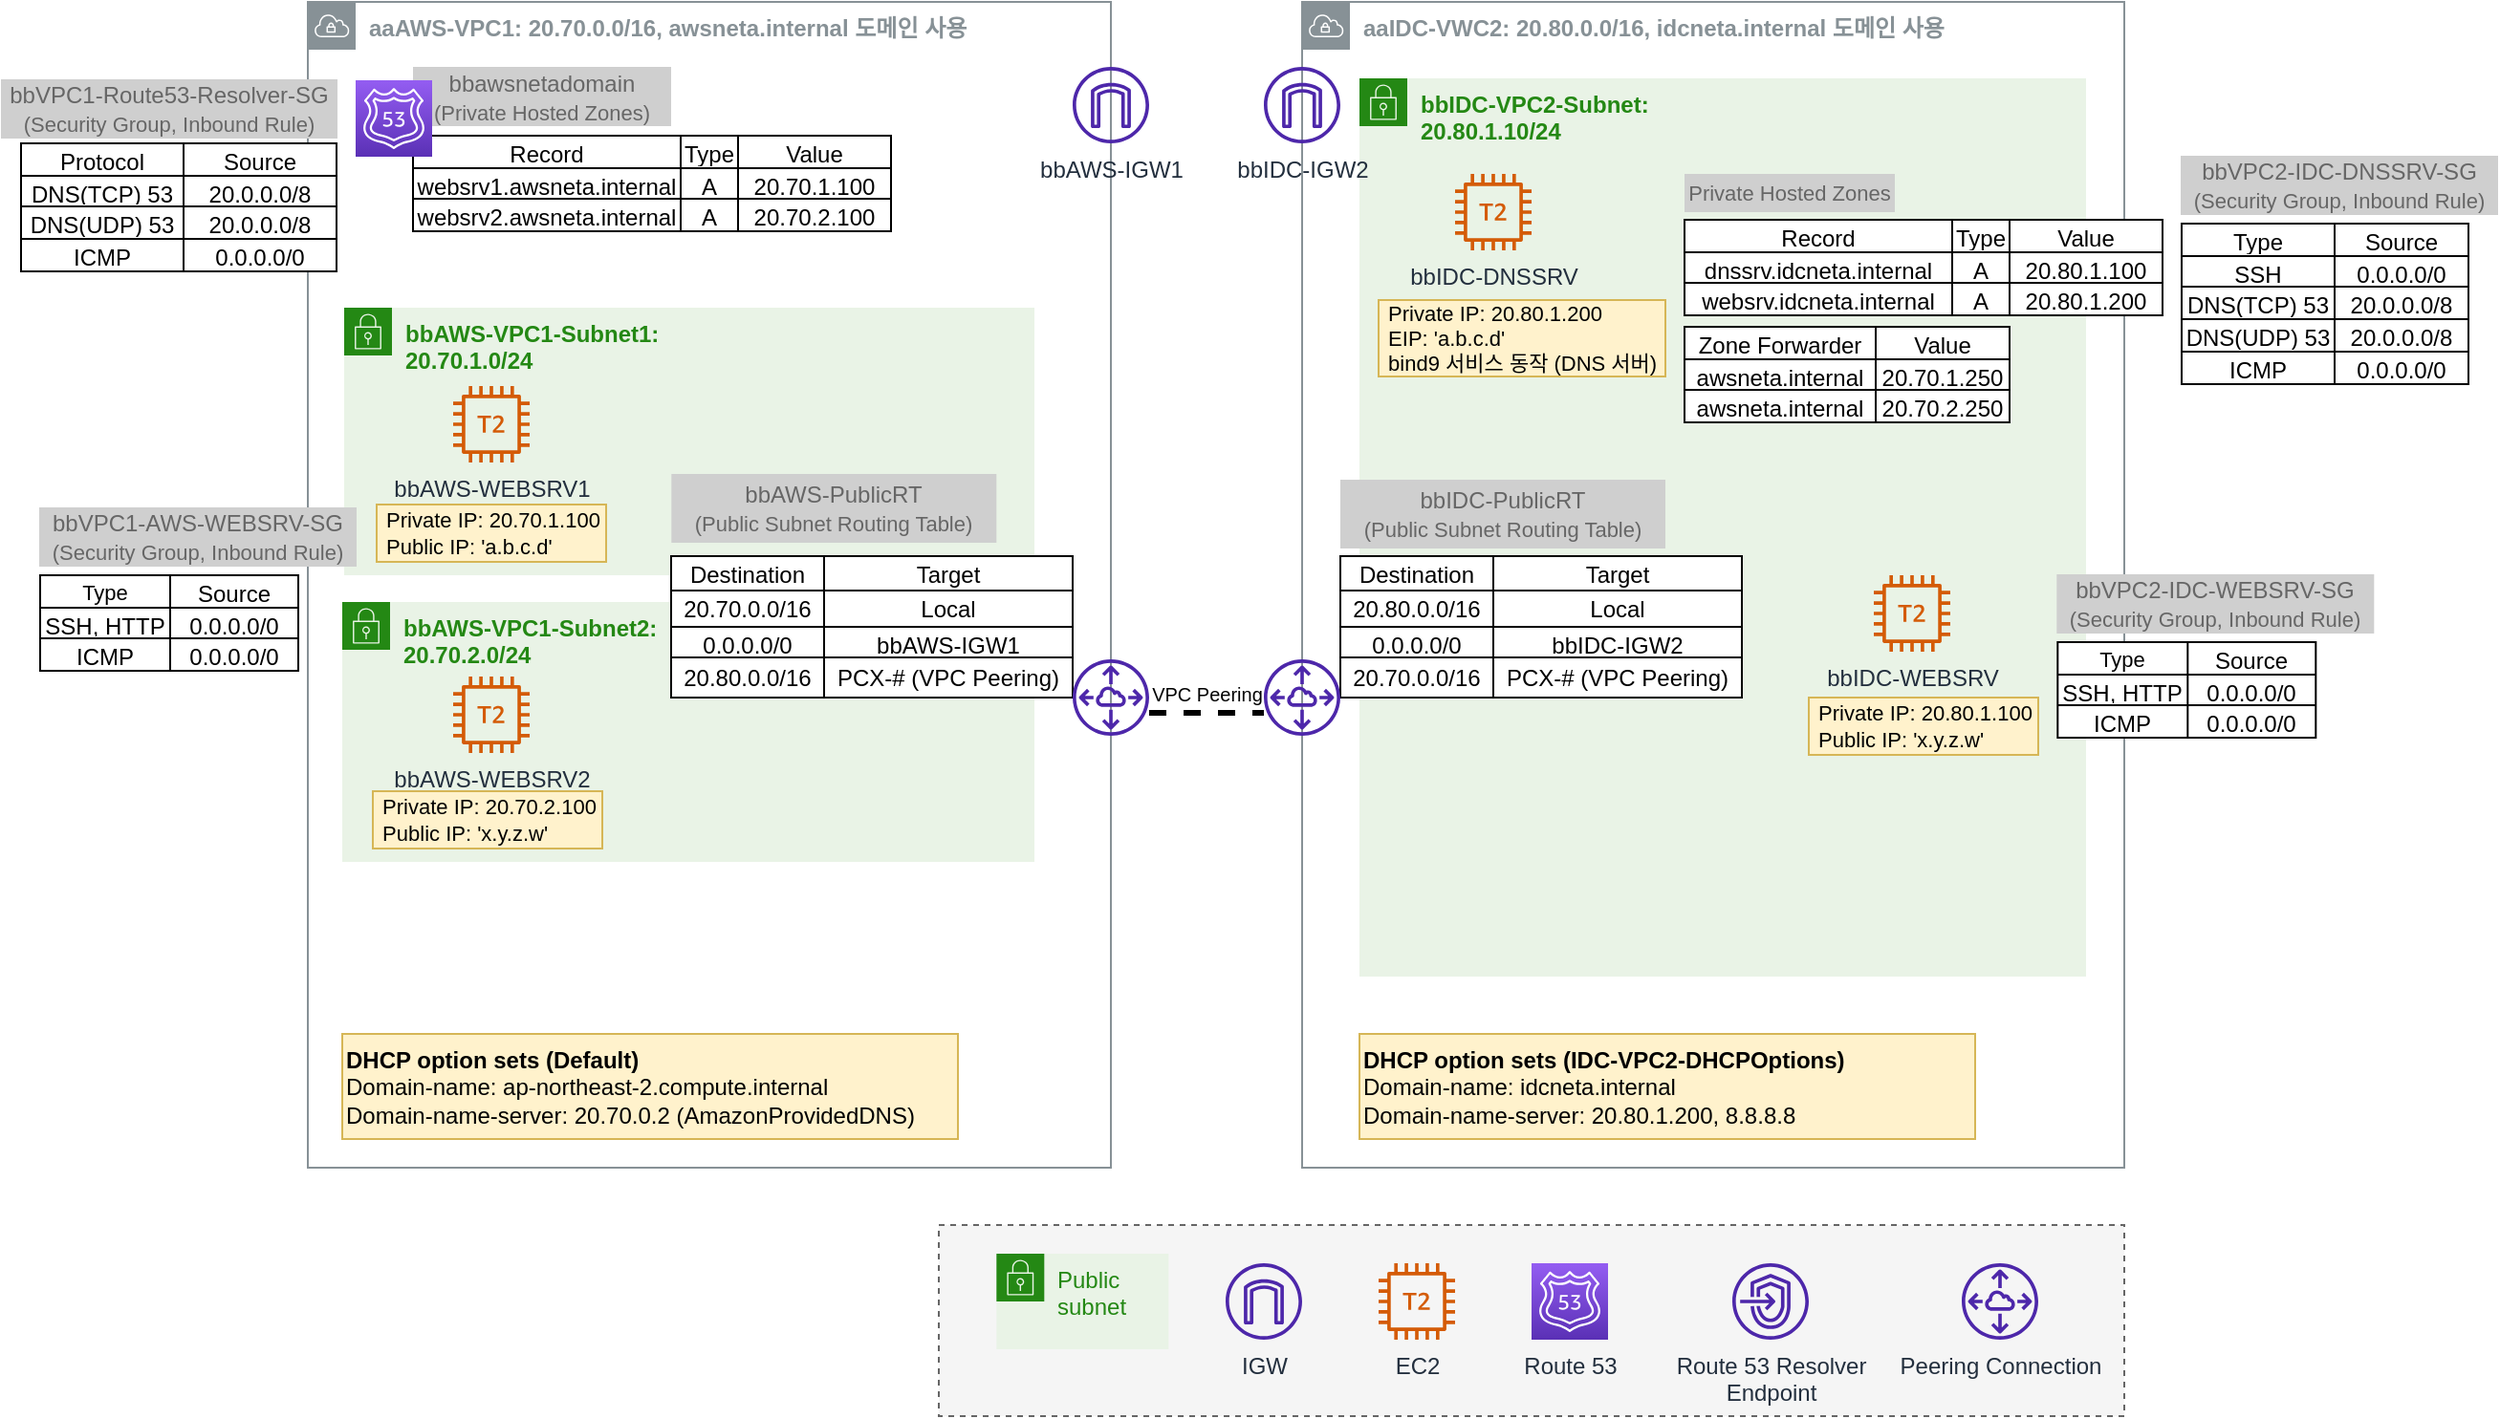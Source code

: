 <mxfile version="20.8.10" type="device"><diagram name="페이지-1" id="VHzZ8hdoXLipzp43czBn"><mxGraphModel dx="2133" dy="894" grid="1" gridSize="10" guides="1" tooltips="1" connect="1" arrows="1" fold="1" page="1" pageScale="1" pageWidth="827" pageHeight="1169" math="0" shadow="0"><root><mxCell id="0"/><mxCell id="1" parent="0"/><mxCell id="5oV8qVkOTyLcUCTCwA7G-1" value="" style="rounded=0;whiteSpace=wrap;html=1;strokeColor=#666666;fontSize=11;fillColor=#f5f5f5;dashed=1;fontColor=#333333;" parent="1" vertex="1"><mxGeometry x="370" y="720" width="620" height="100" as="geometry"/></mxCell><mxCell id="5oV8qVkOTyLcUCTCwA7G-2" value="&lt;b&gt;aaAWS-VPC1: 20.70.0.0/16, awsneta.internal 도메인 사용&lt;/b&gt;" style="sketch=0;outlineConnect=0;gradientColor=none;html=1;whiteSpace=wrap;fontSize=12;fontStyle=0;shape=mxgraph.aws4.group;grIcon=mxgraph.aws4.group_vpc;strokeColor=#879196;fillColor=none;verticalAlign=top;align=left;spacingLeft=30;fontColor=#879196;dashed=0;" parent="1" vertex="1"><mxGeometry x="40" y="80" width="420" height="610" as="geometry"/></mxCell><mxCell id="5oV8qVkOTyLcUCTCwA7G-3" value="&lt;b style=&quot;border-color: var(--border-color);&quot;&gt;bbAWS-VPC1-Subnet2: &lt;br&gt;20.70.2.0/24&lt;/b&gt;" style="points=[[0,0],[0.25,0],[0.5,0],[0.75,0],[1,0],[1,0.25],[1,0.5],[1,0.75],[1,1],[0.75,1],[0.5,1],[0.25,1],[0,1],[0,0.75],[0,0.5],[0,0.25]];outlineConnect=0;gradientColor=none;html=1;whiteSpace=wrap;fontSize=12;fontStyle=0;container=1;pointerEvents=0;collapsible=0;recursiveResize=0;shape=mxgraph.aws4.group;grIcon=mxgraph.aws4.group_security_group;grStroke=0;strokeColor=#248814;fillColor=#E9F3E6;verticalAlign=top;align=left;spacingLeft=30;fontColor=#248814;dashed=0;" parent="1" vertex="1"><mxGeometry x="58" y="394" width="362" height="136" as="geometry"/></mxCell><mxCell id="5oV8qVkOTyLcUCTCwA7G-4" value="bbAWS-WEBSRV2" style="sketch=0;outlineConnect=0;fontColor=#232F3E;gradientColor=none;fillColor=#D45B07;strokeColor=none;dashed=0;verticalLabelPosition=bottom;verticalAlign=top;align=center;html=1;fontSize=12;fontStyle=0;aspect=fixed;pointerEvents=1;shape=mxgraph.aws4.t2_instance;" parent="5oV8qVkOTyLcUCTCwA7G-3" vertex="1"><mxGeometry x="58" y="39" width="40" height="40" as="geometry"/></mxCell><mxCell id="5oV8qVkOTyLcUCTCwA7G-5" value="&lt;b&gt;aaIDC-VWC2: 20.80.0.0/16, idcneta.internal 도메인 사용&lt;/b&gt;" style="sketch=0;outlineConnect=0;gradientColor=none;html=1;whiteSpace=wrap;fontSize=12;fontStyle=0;shape=mxgraph.aws4.group;grIcon=mxgraph.aws4.group_vpc;strokeColor=#879196;fillColor=none;verticalAlign=top;align=left;spacingLeft=30;fontColor=#879196;dashed=0;" parent="1" vertex="1"><mxGeometry x="560" y="80" width="430" height="610" as="geometry"/></mxCell><mxCell id="5oV8qVkOTyLcUCTCwA7G-6" value="&lt;b&gt;bbAWS-VPC1-Subnet1: &lt;br&gt;20.70.1.0/24&lt;/b&gt;" style="points=[[0,0],[0.25,0],[0.5,0],[0.75,0],[1,0],[1,0.25],[1,0.5],[1,0.75],[1,1],[0.75,1],[0.5,1],[0.25,1],[0,1],[0,0.75],[0,0.5],[0,0.25]];outlineConnect=0;gradientColor=none;html=1;whiteSpace=wrap;fontSize=12;fontStyle=0;container=1;pointerEvents=0;collapsible=0;recursiveResize=0;shape=mxgraph.aws4.group;grIcon=mxgraph.aws4.group_security_group;grStroke=0;strokeColor=#248814;fillColor=#E9F3E6;verticalAlign=top;align=left;spacingLeft=30;fontColor=#248814;dashed=0;" parent="1" vertex="1"><mxGeometry x="59" y="240" width="361" height="140" as="geometry"/></mxCell><mxCell id="5oV8qVkOTyLcUCTCwA7G-7" value="bbAWS-WEBSRV1" style="sketch=0;outlineConnect=0;fontColor=#232F3E;gradientColor=none;fillColor=#D45B07;strokeColor=none;dashed=0;verticalLabelPosition=bottom;verticalAlign=top;align=center;html=1;fontSize=12;fontStyle=0;aspect=fixed;pointerEvents=1;shape=mxgraph.aws4.t2_instance;" parent="5oV8qVkOTyLcUCTCwA7G-6" vertex="1"><mxGeometry x="57" y="41" width="40" height="40" as="geometry"/></mxCell><mxCell id="5oV8qVkOTyLcUCTCwA7G-8" value="&amp;nbsp;Private IP: 20.70.1.100&lt;br style=&quot;font-size: 11px;&quot;&gt;&amp;nbsp;Public IP: 'a.b.c.d'" style="text;html=1;strokeColor=#d6b656;fillColor=#fff2cc;align=left;verticalAlign=middle;whiteSpace=wrap;rounded=0;fontSize=11;" parent="5oV8qVkOTyLcUCTCwA7G-6" vertex="1"><mxGeometry x="17" y="103" width="120" height="30" as="geometry"/></mxCell><mxCell id="5oV8qVkOTyLcUCTCwA7G-9" value="" style="shape=table;startSize=0;container=1;collapsible=0;childLayout=tableLayout;labelBackgroundColor=none;strokeColor=#000000;fontColor=#000000;fillColor=default;" parent="5oV8qVkOTyLcUCTCwA7G-6" vertex="1"><mxGeometry x="171" y="130" width="210" height="74" as="geometry"/></mxCell><mxCell id="5oV8qVkOTyLcUCTCwA7G-10" value="" style="shape=tableRow;horizontal=0;startSize=0;swimlaneHead=0;swimlaneBody=0;strokeColor=inherit;top=0;left=0;bottom=0;right=0;collapsible=0;dropTarget=0;fillColor=none;points=[[0,0.5],[1,0.5]];portConstraint=eastwest;labelBackgroundColor=none;fontColor=#000000;" parent="5oV8qVkOTyLcUCTCwA7G-9" vertex="1"><mxGeometry width="210" height="18" as="geometry"/></mxCell><mxCell id="5oV8qVkOTyLcUCTCwA7G-11" value="Destination" style="shape=partialRectangle;html=1;whiteSpace=wrap;connectable=0;strokeColor=inherit;overflow=hidden;fillColor=none;top=0;left=0;bottom=0;right=0;pointerEvents=1;labelBackgroundColor=none;fontColor=#000000;" parent="5oV8qVkOTyLcUCTCwA7G-10" vertex="1"><mxGeometry width="80" height="18" as="geometry"><mxRectangle width="80" height="18" as="alternateBounds"/></mxGeometry></mxCell><mxCell id="5oV8qVkOTyLcUCTCwA7G-12" value="Target" style="shape=partialRectangle;html=1;whiteSpace=wrap;connectable=0;strokeColor=inherit;overflow=hidden;fillColor=none;top=0;left=0;bottom=0;right=0;pointerEvents=1;labelBackgroundColor=none;fontColor=#000000;" parent="5oV8qVkOTyLcUCTCwA7G-10" vertex="1"><mxGeometry x="80" width="130" height="18" as="geometry"><mxRectangle width="130" height="18" as="alternateBounds"/></mxGeometry></mxCell><mxCell id="5oV8qVkOTyLcUCTCwA7G-13" value="" style="shape=tableRow;horizontal=0;startSize=0;swimlaneHead=0;swimlaneBody=0;strokeColor=inherit;top=0;left=0;bottom=0;right=0;collapsible=0;dropTarget=0;fillColor=none;points=[[0,0.5],[1,0.5]];portConstraint=eastwest;labelBackgroundColor=none;fontColor=#000000;" parent="5oV8qVkOTyLcUCTCwA7G-9" vertex="1"><mxGeometry y="18" width="210" height="19" as="geometry"/></mxCell><mxCell id="5oV8qVkOTyLcUCTCwA7G-14" value="20.70.0.0/16" style="shape=partialRectangle;html=1;whiteSpace=wrap;connectable=0;strokeColor=inherit;overflow=hidden;fillColor=none;top=0;left=0;bottom=0;right=0;pointerEvents=1;labelBackgroundColor=none;fontColor=#000000;" parent="5oV8qVkOTyLcUCTCwA7G-13" vertex="1"><mxGeometry width="80" height="19" as="geometry"><mxRectangle width="80" height="19" as="alternateBounds"/></mxGeometry></mxCell><mxCell id="5oV8qVkOTyLcUCTCwA7G-15" value="Local" style="shape=partialRectangle;html=1;whiteSpace=wrap;connectable=0;strokeColor=inherit;overflow=hidden;fillColor=none;top=0;left=0;bottom=0;right=0;pointerEvents=1;labelBackgroundColor=none;fontColor=#000000;" parent="5oV8qVkOTyLcUCTCwA7G-13" vertex="1"><mxGeometry x="80" width="130" height="19" as="geometry"><mxRectangle width="130" height="19" as="alternateBounds"/></mxGeometry></mxCell><mxCell id="5oV8qVkOTyLcUCTCwA7G-16" value="" style="shape=tableRow;horizontal=0;startSize=0;swimlaneHead=0;swimlaneBody=0;strokeColor=inherit;top=0;left=0;bottom=0;right=0;collapsible=0;dropTarget=0;fillColor=none;points=[[0,0.5],[1,0.5]];portConstraint=eastwest;labelBackgroundColor=none;fontColor=#000000;" parent="5oV8qVkOTyLcUCTCwA7G-9" vertex="1"><mxGeometry y="37" width="210" height="16" as="geometry"/></mxCell><mxCell id="5oV8qVkOTyLcUCTCwA7G-17" value="0.0.0.0/0" style="shape=partialRectangle;html=1;whiteSpace=wrap;connectable=0;strokeColor=inherit;overflow=hidden;fillColor=none;top=0;left=0;bottom=0;right=0;pointerEvents=1;labelBackgroundColor=none;fontColor=#000000;" parent="5oV8qVkOTyLcUCTCwA7G-16" vertex="1"><mxGeometry width="80" height="16" as="geometry"><mxRectangle width="80" height="16" as="alternateBounds"/></mxGeometry></mxCell><mxCell id="5oV8qVkOTyLcUCTCwA7G-18" value="bbAWS-IGW1" style="shape=partialRectangle;html=1;whiteSpace=wrap;connectable=0;strokeColor=inherit;overflow=hidden;fillColor=none;top=0;left=0;bottom=0;right=0;pointerEvents=1;labelBackgroundColor=none;fontColor=#000000;" parent="5oV8qVkOTyLcUCTCwA7G-16" vertex="1"><mxGeometry x="80" width="130" height="16" as="geometry"><mxRectangle width="130" height="16" as="alternateBounds"/></mxGeometry></mxCell><mxCell id="5oV8qVkOTyLcUCTCwA7G-19" value="" style="shape=tableRow;horizontal=0;startSize=0;swimlaneHead=0;swimlaneBody=0;strokeColor=inherit;top=0;left=0;bottom=0;right=0;collapsible=0;dropTarget=0;fillColor=none;points=[[0,0.5],[1,0.5]];portConstraint=eastwest;labelBackgroundColor=none;fontColor=#000000;" parent="5oV8qVkOTyLcUCTCwA7G-9" vertex="1"><mxGeometry y="53" width="210" height="21" as="geometry"/></mxCell><mxCell id="5oV8qVkOTyLcUCTCwA7G-20" value="20.80.0.0/16" style="shape=partialRectangle;html=1;whiteSpace=wrap;connectable=0;strokeColor=inherit;overflow=hidden;fillColor=none;top=0;left=0;bottom=0;right=0;pointerEvents=1;labelBackgroundColor=none;fontColor=#000000;" parent="5oV8qVkOTyLcUCTCwA7G-19" vertex="1"><mxGeometry width="80" height="21" as="geometry"><mxRectangle width="80" height="21" as="alternateBounds"/></mxGeometry></mxCell><mxCell id="5oV8qVkOTyLcUCTCwA7G-21" value="PCX-# (VPC Peering)" style="shape=partialRectangle;html=1;whiteSpace=wrap;connectable=0;strokeColor=inherit;overflow=hidden;fillColor=none;top=0;left=0;bottom=0;right=0;pointerEvents=1;labelBackgroundColor=none;fontColor=#000000;" parent="5oV8qVkOTyLcUCTCwA7G-19" vertex="1"><mxGeometry x="80" width="130" height="21" as="geometry"><mxRectangle width="130" height="21" as="alternateBounds"/></mxGeometry></mxCell><mxCell id="5oV8qVkOTyLcUCTCwA7G-22" value="&lt;b&gt;bbIDC-VPC2-Subnet: &lt;br&gt;20.80.1.10/24&lt;/b&gt;" style="points=[[0,0],[0.25,0],[0.5,0],[0.75,0],[1,0],[1,0.25],[1,0.5],[1,0.75],[1,1],[0.75,1],[0.5,1],[0.25,1],[0,1],[0,0.75],[0,0.5],[0,0.25]];outlineConnect=0;gradientColor=none;html=1;whiteSpace=wrap;fontSize=12;fontStyle=0;container=1;pointerEvents=0;collapsible=0;recursiveResize=0;shape=mxgraph.aws4.group;grIcon=mxgraph.aws4.group_security_group;grStroke=0;strokeColor=#248814;fillColor=#E9F3E6;verticalAlign=top;align=left;spacingLeft=30;fontColor=#248814;dashed=0;" parent="1" vertex="1"><mxGeometry x="590" y="120" width="380" height="470" as="geometry"/></mxCell><mxCell id="5oV8qVkOTyLcUCTCwA7G-23" value="bbIDC-PublicRT&lt;br&gt;&lt;font style=&quot;font-size: 11px;&quot;&gt;(Public Subnet Routing Table)&lt;/font&gt;" style="text;html=1;strokeColor=none;fillColor=#CFCFCF;align=center;verticalAlign=middle;whiteSpace=wrap;rounded=0;fontColor=#666666;" parent="5oV8qVkOTyLcUCTCwA7G-22" vertex="1"><mxGeometry x="-10" y="210" width="170" height="36" as="geometry"/></mxCell><mxCell id="5oV8qVkOTyLcUCTCwA7G-24" value="" style="shape=table;startSize=0;container=1;collapsible=0;childLayout=tableLayout;labelBackgroundColor=none;strokeColor=#000000;fontColor=#000000;fillColor=default;" parent="5oV8qVkOTyLcUCTCwA7G-22" vertex="1"><mxGeometry x="-10" y="250" width="210" height="74" as="geometry"/></mxCell><mxCell id="5oV8qVkOTyLcUCTCwA7G-25" value="" style="shape=tableRow;horizontal=0;startSize=0;swimlaneHead=0;swimlaneBody=0;strokeColor=inherit;top=0;left=0;bottom=0;right=0;collapsible=0;dropTarget=0;fillColor=none;points=[[0,0.5],[1,0.5]];portConstraint=eastwest;labelBackgroundColor=none;fontColor=#000000;" parent="5oV8qVkOTyLcUCTCwA7G-24" vertex="1"><mxGeometry width="210" height="18" as="geometry"/></mxCell><mxCell id="5oV8qVkOTyLcUCTCwA7G-26" value="Destination" style="shape=partialRectangle;html=1;whiteSpace=wrap;connectable=0;strokeColor=inherit;overflow=hidden;fillColor=none;top=0;left=0;bottom=0;right=0;pointerEvents=1;labelBackgroundColor=none;fontColor=#000000;" parent="5oV8qVkOTyLcUCTCwA7G-25" vertex="1"><mxGeometry width="80" height="18" as="geometry"><mxRectangle width="80" height="18" as="alternateBounds"/></mxGeometry></mxCell><mxCell id="5oV8qVkOTyLcUCTCwA7G-27" value="Target" style="shape=partialRectangle;html=1;whiteSpace=wrap;connectable=0;strokeColor=inherit;overflow=hidden;fillColor=none;top=0;left=0;bottom=0;right=0;pointerEvents=1;labelBackgroundColor=none;fontColor=#000000;" parent="5oV8qVkOTyLcUCTCwA7G-25" vertex="1"><mxGeometry x="80" width="130" height="18" as="geometry"><mxRectangle width="130" height="18" as="alternateBounds"/></mxGeometry></mxCell><mxCell id="5oV8qVkOTyLcUCTCwA7G-28" value="" style="shape=tableRow;horizontal=0;startSize=0;swimlaneHead=0;swimlaneBody=0;strokeColor=inherit;top=0;left=0;bottom=0;right=0;collapsible=0;dropTarget=0;fillColor=none;points=[[0,0.5],[1,0.5]];portConstraint=eastwest;labelBackgroundColor=none;fontColor=#000000;" parent="5oV8qVkOTyLcUCTCwA7G-24" vertex="1"><mxGeometry y="18" width="210" height="19" as="geometry"/></mxCell><mxCell id="5oV8qVkOTyLcUCTCwA7G-29" value="20.80.0.0/16" style="shape=partialRectangle;html=1;whiteSpace=wrap;connectable=0;strokeColor=inherit;overflow=hidden;fillColor=none;top=0;left=0;bottom=0;right=0;pointerEvents=1;labelBackgroundColor=none;fontColor=#000000;" parent="5oV8qVkOTyLcUCTCwA7G-28" vertex="1"><mxGeometry width="80" height="19" as="geometry"><mxRectangle width="80" height="19" as="alternateBounds"/></mxGeometry></mxCell><mxCell id="5oV8qVkOTyLcUCTCwA7G-30" value="Local" style="shape=partialRectangle;html=1;whiteSpace=wrap;connectable=0;strokeColor=inherit;overflow=hidden;fillColor=none;top=0;left=0;bottom=0;right=0;pointerEvents=1;labelBackgroundColor=none;fontColor=#000000;" parent="5oV8qVkOTyLcUCTCwA7G-28" vertex="1"><mxGeometry x="80" width="130" height="19" as="geometry"><mxRectangle width="130" height="19" as="alternateBounds"/></mxGeometry></mxCell><mxCell id="5oV8qVkOTyLcUCTCwA7G-31" value="" style="shape=tableRow;horizontal=0;startSize=0;swimlaneHead=0;swimlaneBody=0;strokeColor=inherit;top=0;left=0;bottom=0;right=0;collapsible=0;dropTarget=0;fillColor=none;points=[[0,0.5],[1,0.5]];portConstraint=eastwest;labelBackgroundColor=none;fontColor=#000000;" parent="5oV8qVkOTyLcUCTCwA7G-24" vertex="1"><mxGeometry y="37" width="210" height="16" as="geometry"/></mxCell><mxCell id="5oV8qVkOTyLcUCTCwA7G-32" value="0.0.0.0/0" style="shape=partialRectangle;html=1;whiteSpace=wrap;connectable=0;strokeColor=inherit;overflow=hidden;fillColor=none;top=0;left=0;bottom=0;right=0;pointerEvents=1;labelBackgroundColor=none;fontColor=#000000;" parent="5oV8qVkOTyLcUCTCwA7G-31" vertex="1"><mxGeometry width="80" height="16" as="geometry"><mxRectangle width="80" height="16" as="alternateBounds"/></mxGeometry></mxCell><mxCell id="5oV8qVkOTyLcUCTCwA7G-33" value="bbIDC-IGW2" style="shape=partialRectangle;html=1;whiteSpace=wrap;connectable=0;strokeColor=inherit;overflow=hidden;fillColor=none;top=0;left=0;bottom=0;right=0;pointerEvents=1;labelBackgroundColor=none;fontColor=#000000;" parent="5oV8qVkOTyLcUCTCwA7G-31" vertex="1"><mxGeometry x="80" width="130" height="16" as="geometry"><mxRectangle width="130" height="16" as="alternateBounds"/></mxGeometry></mxCell><mxCell id="5oV8qVkOTyLcUCTCwA7G-34" value="" style="shape=tableRow;horizontal=0;startSize=0;swimlaneHead=0;swimlaneBody=0;strokeColor=inherit;top=0;left=0;bottom=0;right=0;collapsible=0;dropTarget=0;fillColor=none;points=[[0,0.5],[1,0.5]];portConstraint=eastwest;labelBackgroundColor=none;fontColor=#000000;" parent="5oV8qVkOTyLcUCTCwA7G-24" vertex="1"><mxGeometry y="53" width="210" height="21" as="geometry"/></mxCell><mxCell id="5oV8qVkOTyLcUCTCwA7G-35" value="20.70.0.0/16" style="shape=partialRectangle;html=1;whiteSpace=wrap;connectable=0;strokeColor=inherit;overflow=hidden;fillColor=none;top=0;left=0;bottom=0;right=0;pointerEvents=1;labelBackgroundColor=none;fontColor=#000000;" parent="5oV8qVkOTyLcUCTCwA7G-34" vertex="1"><mxGeometry width="80" height="21" as="geometry"><mxRectangle width="80" height="21" as="alternateBounds"/></mxGeometry></mxCell><mxCell id="5oV8qVkOTyLcUCTCwA7G-36" value="PCX-# (VPC Peering)" style="shape=partialRectangle;html=1;whiteSpace=wrap;connectable=0;strokeColor=inherit;overflow=hidden;fillColor=none;top=0;left=0;bottom=0;right=0;pointerEvents=1;labelBackgroundColor=none;fontColor=#000000;" parent="5oV8qVkOTyLcUCTCwA7G-34" vertex="1"><mxGeometry x="80" width="130" height="21" as="geometry"><mxRectangle width="130" height="21" as="alternateBounds"/></mxGeometry></mxCell><mxCell id="5oV8qVkOTyLcUCTCwA7G-37" value="bbIDC-DNSSRV" style="sketch=0;outlineConnect=0;fontColor=#232F3E;gradientColor=none;fillColor=#D45B07;strokeColor=none;dashed=0;verticalLabelPosition=bottom;verticalAlign=top;align=center;html=1;fontSize=12;fontStyle=0;aspect=fixed;pointerEvents=1;shape=mxgraph.aws4.t2_instance;" parent="5oV8qVkOTyLcUCTCwA7G-22" vertex="1"><mxGeometry x="50" y="50" width="40" height="40" as="geometry"/></mxCell><mxCell id="5oV8qVkOTyLcUCTCwA7G-38" value="&amp;nbsp;Private IP: 20.80.1.200&lt;br style=&quot;font-size: 11px;&quot;&gt;&amp;nbsp;EIP: 'a.b.c.d'&lt;br&gt;&amp;nbsp;bind9 서비스 동작 (DNS 서버)" style="text;html=1;strokeColor=#d6b656;fillColor=#fff2cc;align=left;verticalAlign=middle;whiteSpace=wrap;rounded=0;fontSize=11;" parent="5oV8qVkOTyLcUCTCwA7G-22" vertex="1"><mxGeometry x="10" y="116" width="150" height="40" as="geometry"/></mxCell><mxCell id="5oV8qVkOTyLcUCTCwA7G-39" value="" style="shape=table;startSize=0;container=1;collapsible=0;childLayout=tableLayout;" parent="5oV8qVkOTyLcUCTCwA7G-22" vertex="1"><mxGeometry x="170" y="74" width="250" height="50" as="geometry"/></mxCell><mxCell id="5oV8qVkOTyLcUCTCwA7G-40" value="" style="shape=tableRow;horizontal=0;startSize=0;swimlaneHead=0;swimlaneBody=0;strokeColor=inherit;top=0;left=0;bottom=0;right=0;collapsible=0;dropTarget=0;fillColor=none;points=[[0,0.5],[1,0.5]];portConstraint=eastwest;" parent="5oV8qVkOTyLcUCTCwA7G-39" vertex="1"><mxGeometry width="250" height="17" as="geometry"/></mxCell><mxCell id="5oV8qVkOTyLcUCTCwA7G-41" value="Record" style="shape=partialRectangle;html=1;whiteSpace=wrap;connectable=0;strokeColor=inherit;overflow=hidden;fillColor=none;top=0;left=0;bottom=0;right=0;pointerEvents=1;" parent="5oV8qVkOTyLcUCTCwA7G-40" vertex="1"><mxGeometry width="140" height="17" as="geometry"><mxRectangle width="140" height="17" as="alternateBounds"/></mxGeometry></mxCell><mxCell id="5oV8qVkOTyLcUCTCwA7G-42" value="Type" style="shape=partialRectangle;html=1;whiteSpace=wrap;connectable=0;strokeColor=inherit;overflow=hidden;fillColor=none;top=0;left=0;bottom=0;right=0;pointerEvents=1;" parent="5oV8qVkOTyLcUCTCwA7G-40" vertex="1"><mxGeometry x="140" width="30" height="17" as="geometry"><mxRectangle width="30" height="17" as="alternateBounds"/></mxGeometry></mxCell><mxCell id="5oV8qVkOTyLcUCTCwA7G-43" value="Value" style="shape=partialRectangle;html=1;whiteSpace=wrap;connectable=0;strokeColor=inherit;overflow=hidden;fillColor=none;top=0;left=0;bottom=0;right=0;pointerEvents=1;" parent="5oV8qVkOTyLcUCTCwA7G-40" vertex="1"><mxGeometry x="170" width="80" height="17" as="geometry"><mxRectangle width="80" height="17" as="alternateBounds"/></mxGeometry></mxCell><mxCell id="5oV8qVkOTyLcUCTCwA7G-44" value="" style="shape=tableRow;horizontal=0;startSize=0;swimlaneHead=0;swimlaneBody=0;strokeColor=inherit;top=0;left=0;bottom=0;right=0;collapsible=0;dropTarget=0;fillColor=none;points=[[0,0.5],[1,0.5]];portConstraint=eastwest;" parent="5oV8qVkOTyLcUCTCwA7G-39" vertex="1"><mxGeometry y="17" width="250" height="16" as="geometry"/></mxCell><mxCell id="5oV8qVkOTyLcUCTCwA7G-45" value="dnssrv.idcneta.internal" style="shape=partialRectangle;html=1;whiteSpace=wrap;connectable=0;strokeColor=inherit;overflow=hidden;fillColor=none;top=0;left=0;bottom=0;right=0;pointerEvents=1;" parent="5oV8qVkOTyLcUCTCwA7G-44" vertex="1"><mxGeometry width="140" height="16" as="geometry"><mxRectangle width="140" height="16" as="alternateBounds"/></mxGeometry></mxCell><mxCell id="5oV8qVkOTyLcUCTCwA7G-46" value="A" style="shape=partialRectangle;html=1;whiteSpace=wrap;connectable=0;strokeColor=inherit;overflow=hidden;fillColor=none;top=0;left=0;bottom=0;right=0;pointerEvents=1;" parent="5oV8qVkOTyLcUCTCwA7G-44" vertex="1"><mxGeometry x="140" width="30" height="16" as="geometry"><mxRectangle width="30" height="16" as="alternateBounds"/></mxGeometry></mxCell><mxCell id="5oV8qVkOTyLcUCTCwA7G-47" value="20.80.1.100" style="shape=partialRectangle;html=1;whiteSpace=wrap;connectable=0;strokeColor=inherit;overflow=hidden;fillColor=none;top=0;left=0;bottom=0;right=0;pointerEvents=1;" parent="5oV8qVkOTyLcUCTCwA7G-44" vertex="1"><mxGeometry x="170" width="80" height="16" as="geometry"><mxRectangle width="80" height="16" as="alternateBounds"/></mxGeometry></mxCell><mxCell id="5oV8qVkOTyLcUCTCwA7G-48" value="" style="shape=tableRow;horizontal=0;startSize=0;swimlaneHead=0;swimlaneBody=0;strokeColor=inherit;top=0;left=0;bottom=0;right=0;collapsible=0;dropTarget=0;fillColor=none;points=[[0,0.5],[1,0.5]];portConstraint=eastwest;" parent="5oV8qVkOTyLcUCTCwA7G-39" vertex="1"><mxGeometry y="33" width="250" height="17" as="geometry"/></mxCell><mxCell id="5oV8qVkOTyLcUCTCwA7G-49" value="websrv.idcneta.internal" style="shape=partialRectangle;html=1;whiteSpace=wrap;connectable=0;strokeColor=inherit;overflow=hidden;fillColor=none;top=0;left=0;bottom=0;right=0;pointerEvents=1;" parent="5oV8qVkOTyLcUCTCwA7G-48" vertex="1"><mxGeometry width="140" height="17" as="geometry"><mxRectangle width="140" height="17" as="alternateBounds"/></mxGeometry></mxCell><mxCell id="5oV8qVkOTyLcUCTCwA7G-50" value="A" style="shape=partialRectangle;html=1;whiteSpace=wrap;connectable=0;strokeColor=inherit;overflow=hidden;fillColor=none;top=0;left=0;bottom=0;right=0;pointerEvents=1;" parent="5oV8qVkOTyLcUCTCwA7G-48" vertex="1"><mxGeometry x="140" width="30" height="17" as="geometry"><mxRectangle width="30" height="17" as="alternateBounds"/></mxGeometry></mxCell><mxCell id="5oV8qVkOTyLcUCTCwA7G-51" value="20.80.1.200" style="shape=partialRectangle;html=1;whiteSpace=wrap;connectable=0;strokeColor=inherit;overflow=hidden;fillColor=none;top=0;left=0;bottom=0;right=0;pointerEvents=1;" parent="5oV8qVkOTyLcUCTCwA7G-48" vertex="1"><mxGeometry x="170" width="80" height="17" as="geometry"><mxRectangle width="80" height="17" as="alternateBounds"/></mxGeometry></mxCell><mxCell id="5oV8qVkOTyLcUCTCwA7G-52" value="bbIDC-WEBSRV" style="sketch=0;outlineConnect=0;fontColor=#232F3E;gradientColor=none;fillColor=#D45B07;strokeColor=none;dashed=0;verticalLabelPosition=bottom;verticalAlign=top;align=center;html=1;fontSize=12;fontStyle=0;aspect=fixed;pointerEvents=1;shape=mxgraph.aws4.t2_instance;" parent="5oV8qVkOTyLcUCTCwA7G-22" vertex="1"><mxGeometry x="269" y="260" width="40" height="40" as="geometry"/></mxCell><mxCell id="5oV8qVkOTyLcUCTCwA7G-53" value="Public subnet" style="points=[[0,0],[0.25,0],[0.5,0],[0.75,0],[1,0],[1,0.25],[1,0.5],[1,0.75],[1,1],[0.75,1],[0.5,1],[0.25,1],[0,1],[0,0.75],[0,0.5],[0,0.25]];outlineConnect=0;gradientColor=none;html=1;whiteSpace=wrap;fontSize=12;fontStyle=0;container=1;pointerEvents=0;collapsible=0;recursiveResize=0;shape=mxgraph.aws4.group;grIcon=mxgraph.aws4.group_security_group;grStroke=0;strokeColor=#248814;fillColor=#E9F3E6;verticalAlign=top;align=left;spacingLeft=30;fontColor=#248814;dashed=0;" parent="1" vertex="1"><mxGeometry x="400.16" y="735" width="90" height="50" as="geometry"/></mxCell><mxCell id="5oV8qVkOTyLcUCTCwA7G-54" value="IGW" style="sketch=0;outlineConnect=0;fontColor=#232F3E;gradientColor=none;fillColor=#4D27AA;strokeColor=none;dashed=0;verticalLabelPosition=bottom;verticalAlign=top;align=center;html=1;fontSize=12;fontStyle=0;aspect=fixed;pointerEvents=1;shape=mxgraph.aws4.internet_gateway;" parent="1" vertex="1"><mxGeometry x="520" y="740" width="40" height="40" as="geometry"/></mxCell><mxCell id="5oV8qVkOTyLcUCTCwA7G-55" value="bbAWS-IGW1" style="sketch=0;outlineConnect=0;fontColor=#232F3E;gradientColor=none;fillColor=#4D27AA;strokeColor=none;dashed=0;verticalLabelPosition=bottom;verticalAlign=top;align=center;html=1;fontSize=12;fontStyle=0;aspect=fixed;pointerEvents=1;shape=mxgraph.aws4.internet_gateway;" parent="1" vertex="1"><mxGeometry x="440" y="114" width="40" height="40" as="geometry"/></mxCell><mxCell id="5oV8qVkOTyLcUCTCwA7G-56" value="EC2" style="sketch=0;outlineConnect=0;fontColor=#232F3E;gradientColor=none;fillColor=#D45B07;strokeColor=none;dashed=0;verticalLabelPosition=bottom;verticalAlign=top;align=center;html=1;fontSize=12;fontStyle=0;aspect=fixed;pointerEvents=1;shape=mxgraph.aws4.t2_instance;" parent="1" vertex="1"><mxGeometry x="600" y="740" width="40" height="40" as="geometry"/></mxCell><mxCell id="5oV8qVkOTyLcUCTCwA7G-57" value="&amp;nbsp;Private IP: 20.70.2.100&lt;br style=&quot;font-size: 11px;&quot;&gt;&amp;nbsp;Public IP: 'x.y.z.w'" style="text;html=1;strokeColor=#d6b656;fillColor=#fff2cc;align=left;verticalAlign=middle;whiteSpace=wrap;rounded=0;fontSize=11;" parent="1" vertex="1"><mxGeometry x="74" y="493" width="120" height="30" as="geometry"/></mxCell><mxCell id="5oV8qVkOTyLcUCTCwA7G-58" value="" style="shape=table;startSize=0;container=1;collapsible=0;childLayout=tableLayout;" parent="1" vertex="1"><mxGeometry x="95" y="150" width="250" height="50" as="geometry"/></mxCell><mxCell id="5oV8qVkOTyLcUCTCwA7G-59" value="" style="shape=tableRow;horizontal=0;startSize=0;swimlaneHead=0;swimlaneBody=0;strokeColor=inherit;top=0;left=0;bottom=0;right=0;collapsible=0;dropTarget=0;fillColor=none;points=[[0,0.5],[1,0.5]];portConstraint=eastwest;" parent="5oV8qVkOTyLcUCTCwA7G-58" vertex="1"><mxGeometry width="250" height="17" as="geometry"/></mxCell><mxCell id="5oV8qVkOTyLcUCTCwA7G-60" value="Record" style="shape=partialRectangle;html=1;whiteSpace=wrap;connectable=0;strokeColor=inherit;overflow=hidden;fillColor=none;top=0;left=0;bottom=0;right=0;pointerEvents=1;" parent="5oV8qVkOTyLcUCTCwA7G-59" vertex="1"><mxGeometry width="140" height="17" as="geometry"><mxRectangle width="140" height="17" as="alternateBounds"/></mxGeometry></mxCell><mxCell id="5oV8qVkOTyLcUCTCwA7G-61" value="Type" style="shape=partialRectangle;html=1;whiteSpace=wrap;connectable=0;strokeColor=inherit;overflow=hidden;fillColor=none;top=0;left=0;bottom=0;right=0;pointerEvents=1;" parent="5oV8qVkOTyLcUCTCwA7G-59" vertex="1"><mxGeometry x="140" width="30" height="17" as="geometry"><mxRectangle width="30" height="17" as="alternateBounds"/></mxGeometry></mxCell><mxCell id="5oV8qVkOTyLcUCTCwA7G-62" value="Value" style="shape=partialRectangle;html=1;whiteSpace=wrap;connectable=0;strokeColor=inherit;overflow=hidden;fillColor=none;top=0;left=0;bottom=0;right=0;pointerEvents=1;" parent="5oV8qVkOTyLcUCTCwA7G-59" vertex="1"><mxGeometry x="170" width="80" height="17" as="geometry"><mxRectangle width="80" height="17" as="alternateBounds"/></mxGeometry></mxCell><mxCell id="5oV8qVkOTyLcUCTCwA7G-63" value="" style="shape=tableRow;horizontal=0;startSize=0;swimlaneHead=0;swimlaneBody=0;strokeColor=inherit;top=0;left=0;bottom=0;right=0;collapsible=0;dropTarget=0;fillColor=none;points=[[0,0.5],[1,0.5]];portConstraint=eastwest;" parent="5oV8qVkOTyLcUCTCwA7G-58" vertex="1"><mxGeometry y="17" width="250" height="16" as="geometry"/></mxCell><mxCell id="5oV8qVkOTyLcUCTCwA7G-64" value="websrv1.awsneta.internal" style="shape=partialRectangle;html=1;whiteSpace=wrap;connectable=0;strokeColor=inherit;overflow=hidden;fillColor=none;top=0;left=0;bottom=0;right=0;pointerEvents=1;" parent="5oV8qVkOTyLcUCTCwA7G-63" vertex="1"><mxGeometry width="140" height="16" as="geometry"><mxRectangle width="140" height="16" as="alternateBounds"/></mxGeometry></mxCell><mxCell id="5oV8qVkOTyLcUCTCwA7G-65" value="A" style="shape=partialRectangle;html=1;whiteSpace=wrap;connectable=0;strokeColor=inherit;overflow=hidden;fillColor=none;top=0;left=0;bottom=0;right=0;pointerEvents=1;" parent="5oV8qVkOTyLcUCTCwA7G-63" vertex="1"><mxGeometry x="140" width="30" height="16" as="geometry"><mxRectangle width="30" height="16" as="alternateBounds"/></mxGeometry></mxCell><mxCell id="5oV8qVkOTyLcUCTCwA7G-66" value="20.70.1.100" style="shape=partialRectangle;html=1;whiteSpace=wrap;connectable=0;strokeColor=inherit;overflow=hidden;fillColor=none;top=0;left=0;bottom=0;right=0;pointerEvents=1;" parent="5oV8qVkOTyLcUCTCwA7G-63" vertex="1"><mxGeometry x="170" width="80" height="16" as="geometry"><mxRectangle width="80" height="16" as="alternateBounds"/></mxGeometry></mxCell><mxCell id="5oV8qVkOTyLcUCTCwA7G-67" value="" style="shape=tableRow;horizontal=0;startSize=0;swimlaneHead=0;swimlaneBody=0;strokeColor=inherit;top=0;left=0;bottom=0;right=0;collapsible=0;dropTarget=0;fillColor=none;points=[[0,0.5],[1,0.5]];portConstraint=eastwest;" parent="5oV8qVkOTyLcUCTCwA7G-58" vertex="1"><mxGeometry y="33" width="250" height="17" as="geometry"/></mxCell><mxCell id="5oV8qVkOTyLcUCTCwA7G-68" value="websrv2.awsneta.internal" style="shape=partialRectangle;html=1;whiteSpace=wrap;connectable=0;strokeColor=inherit;overflow=hidden;fillColor=none;top=0;left=0;bottom=0;right=0;pointerEvents=1;" parent="5oV8qVkOTyLcUCTCwA7G-67" vertex="1"><mxGeometry width="140" height="17" as="geometry"><mxRectangle width="140" height="17" as="alternateBounds"/></mxGeometry></mxCell><mxCell id="5oV8qVkOTyLcUCTCwA7G-69" value="A" style="shape=partialRectangle;html=1;whiteSpace=wrap;connectable=0;strokeColor=inherit;overflow=hidden;fillColor=none;top=0;left=0;bottom=0;right=0;pointerEvents=1;" parent="5oV8qVkOTyLcUCTCwA7G-67" vertex="1"><mxGeometry x="140" width="30" height="17" as="geometry"><mxRectangle width="30" height="17" as="alternateBounds"/></mxGeometry></mxCell><mxCell id="5oV8qVkOTyLcUCTCwA7G-70" value="20.70.2.100" style="shape=partialRectangle;html=1;whiteSpace=wrap;connectable=0;strokeColor=inherit;overflow=hidden;fillColor=none;top=0;left=0;bottom=0;right=0;pointerEvents=1;" parent="5oV8qVkOTyLcUCTCwA7G-67" vertex="1"><mxGeometry x="170" width="80" height="17" as="geometry"><mxRectangle width="80" height="17" as="alternateBounds"/></mxGeometry></mxCell><mxCell id="5oV8qVkOTyLcUCTCwA7G-71" value="bbawsnetadomain&lt;br&gt;&lt;font style=&quot;font-size: 11px;&quot;&gt;(Private Hosted Zones)&lt;/font&gt;" style="text;html=1;strokeColor=none;fillColor=#CFCFCF;align=center;verticalAlign=middle;whiteSpace=wrap;rounded=0;fontColor=#666666;" parent="1" vertex="1"><mxGeometry x="95" y="114" width="135" height="31" as="geometry"/></mxCell><mxCell id="5oV8qVkOTyLcUCTCwA7G-72" value="Route 53" style="sketch=0;points=[[0,0,0],[0.25,0,0],[0.5,0,0],[0.75,0,0],[1,0,0],[0,1,0],[0.25,1,0],[0.5,1,0],[0.75,1,0],[1,1,0],[0,0.25,0],[0,0.5,0],[0,0.75,0],[1,0.25,0],[1,0.5,0],[1,0.75,0]];outlineConnect=0;fontColor=#232F3E;gradientColor=#945DF2;gradientDirection=north;fillColor=#5A30B5;strokeColor=#ffffff;dashed=0;verticalLabelPosition=bottom;verticalAlign=top;align=center;html=1;fontSize=12;fontStyle=0;aspect=fixed;shape=mxgraph.aws4.resourceIcon;resIcon=mxgraph.aws4.route_53;" parent="1" vertex="1"><mxGeometry x="680" y="740" width="40" height="40" as="geometry"/></mxCell><mxCell id="5oV8qVkOTyLcUCTCwA7G-73" value="" style="sketch=0;points=[[0,0,0],[0.25,0,0],[0.5,0,0],[0.75,0,0],[1,0,0],[0,1,0],[0.25,1,0],[0.5,1,0],[0.75,1,0],[1,1,0],[0,0.25,0],[0,0.5,0],[0,0.75,0],[1,0.25,0],[1,0.5,0],[1,0.75,0]];outlineConnect=0;fontColor=#232F3E;gradientColor=#945DF2;gradientDirection=north;fillColor=#5A30B5;strokeColor=#ffffff;dashed=0;verticalLabelPosition=bottom;verticalAlign=top;align=center;html=1;fontSize=12;fontStyle=0;aspect=fixed;shape=mxgraph.aws4.resourceIcon;resIcon=mxgraph.aws4.route_53;" parent="1" vertex="1"><mxGeometry x="65" y="121" width="40" height="40" as="geometry"/></mxCell><mxCell id="5oV8qVkOTyLcUCTCwA7G-75" value="&lt;b&gt;DHCP option sets (Default)&lt;/b&gt;&lt;br&gt;Domain-name: ap-northeast-2.compute.internal&lt;br&gt;Domain-name-server: 20.70.0.2 (AmazonProvidedDNS)" style="text;html=1;strokeColor=#d6b656;fillColor=#fff2cc;align=left;verticalAlign=top;whiteSpace=wrap;rounded=0;" parent="1" vertex="1"><mxGeometry x="58" y="620" width="322" height="55" as="geometry"/></mxCell><mxCell id="5oV8qVkOTyLcUCTCwA7G-76" value="Route 53 Resolver&lt;br&gt;Endpoint" style="sketch=0;outlineConnect=0;fontColor=#232F3E;gradientColor=none;fillColor=#4D27AA;strokeColor=none;dashed=0;verticalLabelPosition=bottom;verticalAlign=top;align=center;html=1;fontSize=12;fontStyle=0;aspect=fixed;pointerEvents=1;shape=mxgraph.aws4.endpoints;" parent="1" vertex="1"><mxGeometry x="785" y="740" width="40" height="40" as="geometry"/></mxCell><mxCell id="5oV8qVkOTyLcUCTCwA7G-78" value="bbAWS-PublicRT&lt;br&gt;&lt;font style=&quot;font-size: 11px;&quot;&gt;(Public Subnet Routing Table)&lt;/font&gt;" style="text;html=1;strokeColor=none;fillColor=#CFCFCF;align=center;verticalAlign=middle;whiteSpace=wrap;rounded=0;fontColor=#666666;" parent="1" vertex="1"><mxGeometry x="230.16" y="327" width="170" height="36" as="geometry"/></mxCell><mxCell id="5oV8qVkOTyLcUCTCwA7G-80" value="bbIDC-IGW2" style="sketch=0;outlineConnect=0;fontColor=#232F3E;gradientColor=none;fillColor=#4D27AA;strokeColor=none;dashed=0;verticalLabelPosition=bottom;verticalAlign=top;align=center;html=1;fontSize=12;fontStyle=0;aspect=fixed;pointerEvents=1;shape=mxgraph.aws4.internet_gateway;" parent="1" vertex="1"><mxGeometry x="540" y="114" width="40" height="40" as="geometry"/></mxCell><mxCell id="5oV8qVkOTyLcUCTCwA7G-81" value="Peering Connection" style="sketch=0;outlineConnect=0;fontColor=#232F3E;gradientColor=none;fillColor=#4D27AA;strokeColor=none;dashed=0;verticalLabelPosition=bottom;verticalAlign=top;align=center;html=1;fontSize=12;fontStyle=0;aspect=fixed;pointerEvents=1;shape=mxgraph.aws4.peering;" parent="1" vertex="1"><mxGeometry x="905" y="740" width="40" height="40" as="geometry"/></mxCell><mxCell id="5oV8qVkOTyLcUCTCwA7G-82" style="edgeStyle=orthogonalEdgeStyle;rounded=0;orthogonalLoop=1;jettySize=auto;html=1;endArrow=none;endFill=0;dashed=1;strokeWidth=3;strokeColor=#000000;" parent="1" edge="1"><mxGeometry relative="1" as="geometry"><mxPoint x="480.0" y="452" as="sourcePoint"/><mxPoint x="540.0" y="452" as="targetPoint"/></mxGeometry></mxCell><mxCell id="5oV8qVkOTyLcUCTCwA7G-83" value="VPC Peering" style="edgeLabel;html=1;align=center;verticalAlign=middle;resizable=0;points=[];fontSize=10;" parent="5oV8qVkOTyLcUCTCwA7G-82" vertex="1" connectable="0"><mxGeometry x="-0.314" y="1" relative="1" as="geometry"><mxPoint x="9" y="-9" as="offset"/></mxGeometry></mxCell><mxCell id="5oV8qVkOTyLcUCTCwA7G-84" value="" style="sketch=0;outlineConnect=0;fontColor=#232F3E;gradientColor=none;fillColor=#4D27AA;strokeColor=none;dashed=0;verticalLabelPosition=bottom;verticalAlign=top;align=center;html=1;fontSize=12;fontStyle=0;aspect=fixed;pointerEvents=1;shape=mxgraph.aws4.peering;" parent="1" vertex="1"><mxGeometry x="440" y="424" width="40" height="40" as="geometry"/></mxCell><mxCell id="5oV8qVkOTyLcUCTCwA7G-85" value="" style="sketch=0;outlineConnect=0;fontColor=#232F3E;gradientColor=none;fillColor=#4D27AA;strokeColor=none;dashed=0;verticalLabelPosition=bottom;verticalAlign=top;align=center;html=1;fontSize=12;fontStyle=0;aspect=fixed;pointerEvents=1;shape=mxgraph.aws4.peering;" parent="1" vertex="1"><mxGeometry x="540" y="424" width="40" height="40" as="geometry"/></mxCell><mxCell id="5oV8qVkOTyLcUCTCwA7G-86" value="&lt;font style=&quot;font-size: 11px;&quot;&gt;Private Hosted Zones&lt;/font&gt;" style="text;html=1;strokeColor=none;fillColor=#CFCFCF;align=center;verticalAlign=middle;whiteSpace=wrap;rounded=0;fontColor=#666666;" parent="1" vertex="1"><mxGeometry x="760" y="170" width="110" height="20" as="geometry"/></mxCell><mxCell id="5oV8qVkOTyLcUCTCwA7G-87" value="" style="shape=table;startSize=0;container=1;collapsible=0;childLayout=tableLayout;" parent="1" vertex="1"><mxGeometry x="760" y="250" width="170" height="50" as="geometry"/></mxCell><mxCell id="5oV8qVkOTyLcUCTCwA7G-88" value="" style="shape=tableRow;horizontal=0;startSize=0;swimlaneHead=0;swimlaneBody=0;strokeColor=inherit;top=0;left=0;bottom=0;right=0;collapsible=0;dropTarget=0;fillColor=none;points=[[0,0.5],[1,0.5]];portConstraint=eastwest;" parent="5oV8qVkOTyLcUCTCwA7G-87" vertex="1"><mxGeometry width="170" height="17" as="geometry"/></mxCell><mxCell id="5oV8qVkOTyLcUCTCwA7G-89" value="Zone Forwarder" style="shape=partialRectangle;html=1;whiteSpace=wrap;connectable=0;strokeColor=inherit;overflow=hidden;fillColor=none;top=0;left=0;bottom=0;right=0;pointerEvents=1;" parent="5oV8qVkOTyLcUCTCwA7G-88" vertex="1"><mxGeometry width="100" height="17" as="geometry"><mxRectangle width="100" height="17" as="alternateBounds"/></mxGeometry></mxCell><mxCell id="5oV8qVkOTyLcUCTCwA7G-90" value="Value" style="shape=partialRectangle;html=1;whiteSpace=wrap;connectable=0;strokeColor=inherit;overflow=hidden;fillColor=none;top=0;left=0;bottom=0;right=0;pointerEvents=1;" parent="5oV8qVkOTyLcUCTCwA7G-88" vertex="1"><mxGeometry x="100" width="70" height="17" as="geometry"><mxRectangle width="70" height="17" as="alternateBounds"/></mxGeometry></mxCell><mxCell id="5oV8qVkOTyLcUCTCwA7G-91" value="" style="shape=tableRow;horizontal=0;startSize=0;swimlaneHead=0;swimlaneBody=0;strokeColor=inherit;top=0;left=0;bottom=0;right=0;collapsible=0;dropTarget=0;fillColor=none;points=[[0,0.5],[1,0.5]];portConstraint=eastwest;" parent="5oV8qVkOTyLcUCTCwA7G-87" vertex="1"><mxGeometry y="17" width="170" height="16" as="geometry"/></mxCell><mxCell id="5oV8qVkOTyLcUCTCwA7G-92" value="awsneta.internal" style="shape=partialRectangle;html=1;whiteSpace=wrap;connectable=0;strokeColor=inherit;overflow=hidden;fillColor=none;top=0;left=0;bottom=0;right=0;pointerEvents=1;" parent="5oV8qVkOTyLcUCTCwA7G-91" vertex="1"><mxGeometry width="100" height="16" as="geometry"><mxRectangle width="100" height="16" as="alternateBounds"/></mxGeometry></mxCell><mxCell id="5oV8qVkOTyLcUCTCwA7G-93" value="20.70.1.250" style="shape=partialRectangle;html=1;whiteSpace=wrap;connectable=0;strokeColor=inherit;overflow=hidden;fillColor=none;top=0;left=0;bottom=0;right=0;pointerEvents=1;" parent="5oV8qVkOTyLcUCTCwA7G-91" vertex="1"><mxGeometry x="100" width="70" height="16" as="geometry"><mxRectangle width="70" height="16" as="alternateBounds"/></mxGeometry></mxCell><mxCell id="5oV8qVkOTyLcUCTCwA7G-94" value="" style="shape=tableRow;horizontal=0;startSize=0;swimlaneHead=0;swimlaneBody=0;strokeColor=inherit;top=0;left=0;bottom=0;right=0;collapsible=0;dropTarget=0;fillColor=none;points=[[0,0.5],[1,0.5]];portConstraint=eastwest;" parent="5oV8qVkOTyLcUCTCwA7G-87" vertex="1"><mxGeometry y="33" width="170" height="17" as="geometry"/></mxCell><mxCell id="5oV8qVkOTyLcUCTCwA7G-95" value="awsneta.internal" style="shape=partialRectangle;html=1;whiteSpace=wrap;connectable=0;strokeColor=inherit;overflow=hidden;fillColor=none;top=0;left=0;bottom=0;right=0;pointerEvents=1;" parent="5oV8qVkOTyLcUCTCwA7G-94" vertex="1"><mxGeometry width="100" height="17" as="geometry"><mxRectangle width="100" height="17" as="alternateBounds"/></mxGeometry></mxCell><mxCell id="5oV8qVkOTyLcUCTCwA7G-96" value="20.70.2.250" style="shape=partialRectangle;html=1;whiteSpace=wrap;connectable=0;strokeColor=inherit;overflow=hidden;fillColor=none;top=0;left=0;bottom=0;right=0;pointerEvents=1;" parent="5oV8qVkOTyLcUCTCwA7G-94" vertex="1"><mxGeometry x="100" width="70" height="17" as="geometry"><mxRectangle width="70" height="17" as="alternateBounds"/></mxGeometry></mxCell><mxCell id="5oV8qVkOTyLcUCTCwA7G-97" value="&amp;nbsp;Private IP: 20.80.1.100&lt;br style=&quot;font-size: 11px;&quot;&gt;&amp;nbsp;Public IP: 'x.y.z.w'" style="text;html=1;strokeColor=#d6b656;fillColor=#fff2cc;align=left;verticalAlign=middle;whiteSpace=wrap;rounded=0;fontSize=11;" parent="1" vertex="1"><mxGeometry x="825" y="444" width="120" height="30" as="geometry"/></mxCell><mxCell id="5oV8qVkOTyLcUCTCwA7G-99" value="&lt;b style=&quot;border-color: var(--border-color);&quot;&gt;DHCP option sets (IDC-VPC2-DHCPOptions)&lt;/b&gt;&lt;br style=&quot;border-color: var(--border-color);&quot;&gt;Domain-name: idcneta.internal&lt;br style=&quot;border-color: var(--border-color);&quot;&gt;Domain-name-server: 20.80.1.200, 8.8.8.8" style="text;html=1;strokeColor=#d6b656;fillColor=#fff2cc;align=left;verticalAlign=top;whiteSpace=wrap;rounded=0;" parent="1" vertex="1"><mxGeometry x="590" y="620" width="322" height="55" as="geometry"/></mxCell><mxCell id="5oV8qVkOTyLcUCTCwA7G-100" value="bbVPC1-AWS-WEBSRV-SG&lt;br&gt;&lt;font style=&quot;font-size: 11px;&quot;&gt;(Security Group, Inbound Rule)&lt;/font&gt;" style="rounded=0;whiteSpace=wrap;html=1;fillColor=#CFCFCF;fontColor=#666666;strokeColor=#CFCFCF;align=center;" parent="1" vertex="1"><mxGeometry x="-100" y="345" width="165" height="30" as="geometry"/></mxCell><mxCell id="5oV8qVkOTyLcUCTCwA7G-101" value="" style="shape=table;startSize=0;container=1;collapsible=0;childLayout=tableLayout;fontSize=11;" parent="1" vertex="1"><mxGeometry x="-100" y="380" width="135" height="50" as="geometry"/></mxCell><mxCell id="5oV8qVkOTyLcUCTCwA7G-102" value="" style="shape=tableRow;horizontal=0;startSize=0;swimlaneHead=0;swimlaneBody=0;strokeColor=inherit;top=0;left=0;bottom=0;right=0;collapsible=0;dropTarget=0;fillColor=none;points=[[0,0.5],[1,0.5]];portConstraint=eastwest;fontSize=11;" parent="5oV8qVkOTyLcUCTCwA7G-101" vertex="1"><mxGeometry width="135" height="17" as="geometry"/></mxCell><mxCell id="5oV8qVkOTyLcUCTCwA7G-103" value="Type" style="shape=partialRectangle;html=1;whiteSpace=wrap;connectable=0;strokeColor=inherit;overflow=hidden;fillColor=none;top=0;left=0;bottom=0;right=0;pointerEvents=1;fontSize=11;" parent="5oV8qVkOTyLcUCTCwA7G-102" vertex="1"><mxGeometry width="68" height="17" as="geometry"><mxRectangle width="68" height="17" as="alternateBounds"/></mxGeometry></mxCell><mxCell id="5oV8qVkOTyLcUCTCwA7G-104" value="Source" style="shape=partialRectangle;html=1;whiteSpace=wrap;connectable=0;strokeColor=inherit;overflow=hidden;fillColor=none;top=0;left=0;bottom=0;right=0;pointerEvents=1;fontSize=12;" parent="5oV8qVkOTyLcUCTCwA7G-102" vertex="1"><mxGeometry x="68" width="67" height="17" as="geometry"><mxRectangle width="67" height="17" as="alternateBounds"/></mxGeometry></mxCell><mxCell id="5oV8qVkOTyLcUCTCwA7G-105" value="" style="shape=tableRow;horizontal=0;startSize=0;swimlaneHead=0;swimlaneBody=0;strokeColor=inherit;top=0;left=0;bottom=0;right=0;collapsible=0;dropTarget=0;fillColor=none;points=[[0,0.5],[1,0.5]];portConstraint=eastwest;fontSize=11;" parent="5oV8qVkOTyLcUCTCwA7G-101" vertex="1"><mxGeometry y="17" width="135" height="16" as="geometry"/></mxCell><mxCell id="5oV8qVkOTyLcUCTCwA7G-106" value="SSH, HTTP" style="shape=partialRectangle;html=1;whiteSpace=wrap;connectable=0;strokeColor=inherit;overflow=hidden;fillColor=none;top=0;left=0;bottom=0;right=0;pointerEvents=1;fontSize=12;" parent="5oV8qVkOTyLcUCTCwA7G-105" vertex="1"><mxGeometry width="68" height="16" as="geometry"><mxRectangle width="68" height="16" as="alternateBounds"/></mxGeometry></mxCell><mxCell id="5oV8qVkOTyLcUCTCwA7G-107" value="0.0.0.0/0" style="shape=partialRectangle;html=1;whiteSpace=wrap;connectable=0;strokeColor=inherit;overflow=hidden;fillColor=none;top=0;left=0;bottom=0;right=0;pointerEvents=1;fontSize=12;" parent="5oV8qVkOTyLcUCTCwA7G-105" vertex="1"><mxGeometry x="68" width="67" height="16" as="geometry"><mxRectangle width="67" height="16" as="alternateBounds"/></mxGeometry></mxCell><mxCell id="5oV8qVkOTyLcUCTCwA7G-108" value="" style="shape=tableRow;horizontal=0;startSize=0;swimlaneHead=0;swimlaneBody=0;strokeColor=inherit;top=0;left=0;bottom=0;right=0;collapsible=0;dropTarget=0;fillColor=none;points=[[0,0.5],[1,0.5]];portConstraint=eastwest;fontSize=11;" parent="5oV8qVkOTyLcUCTCwA7G-101" vertex="1"><mxGeometry y="33" width="135" height="17" as="geometry"/></mxCell><mxCell id="5oV8qVkOTyLcUCTCwA7G-109" value="ICMP" style="shape=partialRectangle;html=1;whiteSpace=wrap;connectable=0;strokeColor=inherit;overflow=hidden;fillColor=none;top=0;left=0;bottom=0;right=0;pointerEvents=1;fontSize=12;" parent="5oV8qVkOTyLcUCTCwA7G-108" vertex="1"><mxGeometry width="68" height="17" as="geometry"><mxRectangle width="68" height="17" as="alternateBounds"/></mxGeometry></mxCell><mxCell id="5oV8qVkOTyLcUCTCwA7G-110" value="0.0.0.0/0" style="shape=partialRectangle;html=1;whiteSpace=wrap;connectable=0;strokeColor=inherit;overflow=hidden;fillColor=none;top=0;left=0;bottom=0;right=0;pointerEvents=1;fontSize=12;" parent="5oV8qVkOTyLcUCTCwA7G-108" vertex="1"><mxGeometry x="68" width="67" height="17" as="geometry"><mxRectangle width="67" height="17" as="alternateBounds"/></mxGeometry></mxCell><mxCell id="5oV8qVkOTyLcUCTCwA7G-124" value="bbVPC1-Route53-Resolver-SG&lt;br&gt;&lt;font style=&quot;font-size: 11px;&quot;&gt;(Security Group, Inbound Rule)&lt;/font&gt;" style="rounded=0;whiteSpace=wrap;html=1;fillColor=#CFCFCF;fontColor=#666666;strokeColor=#CFCFCF;align=center;" parent="1" vertex="1"><mxGeometry x="-120" y="121" width="175" height="30" as="geometry"/></mxCell><mxCell id="5oV8qVkOTyLcUCTCwA7G-125" value="" style="shape=table;startSize=0;container=1;collapsible=0;childLayout=tableLayout;fontSize=11;" parent="1" vertex="1"><mxGeometry x="1020" y="196" width="150" height="84" as="geometry"/></mxCell><mxCell id="5oV8qVkOTyLcUCTCwA7G-126" value="" style="shape=tableRow;horizontal=0;startSize=0;swimlaneHead=0;swimlaneBody=0;strokeColor=inherit;top=0;left=0;bottom=0;right=0;collapsible=0;dropTarget=0;fillColor=none;points=[[0,0.5],[1,0.5]];portConstraint=eastwest;fontSize=11;" parent="5oV8qVkOTyLcUCTCwA7G-125" vertex="1"><mxGeometry width="150" height="17" as="geometry"/></mxCell><mxCell id="5oV8qVkOTyLcUCTCwA7G-127" value="&lt;font style=&quot;font-size: 12px;&quot;&gt;Type&lt;/font&gt;" style="shape=partialRectangle;html=1;whiteSpace=wrap;connectable=0;strokeColor=inherit;overflow=hidden;fillColor=none;top=0;left=0;bottom=0;right=0;pointerEvents=1;fontSize=11;" parent="5oV8qVkOTyLcUCTCwA7G-126" vertex="1"><mxGeometry width="80" height="17" as="geometry"><mxRectangle width="80" height="17" as="alternateBounds"/></mxGeometry></mxCell><mxCell id="5oV8qVkOTyLcUCTCwA7G-128" value="Source" style="shape=partialRectangle;html=1;whiteSpace=wrap;connectable=0;strokeColor=inherit;overflow=hidden;fillColor=none;top=0;left=0;bottom=0;right=0;pointerEvents=1;fontSize=12;" parent="5oV8qVkOTyLcUCTCwA7G-126" vertex="1"><mxGeometry x="80" width="70" height="17" as="geometry"><mxRectangle width="70" height="17" as="alternateBounds"/></mxGeometry></mxCell><mxCell id="5oV8qVkOTyLcUCTCwA7G-129" value="" style="shape=tableRow;horizontal=0;startSize=0;swimlaneHead=0;swimlaneBody=0;strokeColor=inherit;top=0;left=0;bottom=0;right=0;collapsible=0;dropTarget=0;fillColor=none;points=[[0,0.5],[1,0.5]];portConstraint=eastwest;fontSize=11;" parent="5oV8qVkOTyLcUCTCwA7G-125" vertex="1"><mxGeometry y="17" width="150" height="16" as="geometry"/></mxCell><mxCell id="5oV8qVkOTyLcUCTCwA7G-130" value="SSH" style="shape=partialRectangle;html=1;whiteSpace=wrap;connectable=0;strokeColor=inherit;overflow=hidden;fillColor=none;top=0;left=0;bottom=0;right=0;pointerEvents=1;fontSize=12;" parent="5oV8qVkOTyLcUCTCwA7G-129" vertex="1"><mxGeometry width="80" height="16" as="geometry"><mxRectangle width="80" height="16" as="alternateBounds"/></mxGeometry></mxCell><mxCell id="5oV8qVkOTyLcUCTCwA7G-131" value="0.0.0.0/0" style="shape=partialRectangle;html=1;whiteSpace=wrap;connectable=0;strokeColor=inherit;overflow=hidden;fillColor=none;top=0;left=0;bottom=0;right=0;pointerEvents=1;fontSize=12;" parent="5oV8qVkOTyLcUCTCwA7G-129" vertex="1"><mxGeometry x="80" width="70" height="16" as="geometry"><mxRectangle width="70" height="16" as="alternateBounds"/></mxGeometry></mxCell><mxCell id="5oV8qVkOTyLcUCTCwA7G-132" value="" style="shape=tableRow;horizontal=0;startSize=0;swimlaneHead=0;swimlaneBody=0;strokeColor=inherit;top=0;left=0;bottom=0;right=0;collapsible=0;dropTarget=0;fillColor=none;points=[[0,0.5],[1,0.5]];portConstraint=eastwest;fontSize=11;" parent="5oV8qVkOTyLcUCTCwA7G-125" vertex="1"><mxGeometry y="33" width="150" height="17" as="geometry"/></mxCell><mxCell id="5oV8qVkOTyLcUCTCwA7G-133" value="DNS(TCP) 53" style="shape=partialRectangle;html=1;whiteSpace=wrap;connectable=0;strokeColor=inherit;overflow=hidden;fillColor=none;top=0;left=0;bottom=0;right=0;pointerEvents=1;fontSize=12;" parent="5oV8qVkOTyLcUCTCwA7G-132" vertex="1"><mxGeometry width="80" height="17" as="geometry"><mxRectangle width="80" height="17" as="alternateBounds"/></mxGeometry></mxCell><mxCell id="5oV8qVkOTyLcUCTCwA7G-134" value="20.0.0.0/8" style="shape=partialRectangle;html=1;whiteSpace=wrap;connectable=0;strokeColor=inherit;overflow=hidden;fillColor=none;top=0;left=0;bottom=0;right=0;pointerEvents=1;fontSize=12;" parent="5oV8qVkOTyLcUCTCwA7G-132" vertex="1"><mxGeometry x="80" width="70" height="17" as="geometry"><mxRectangle width="70" height="17" as="alternateBounds"/></mxGeometry></mxCell><mxCell id="5oV8qVkOTyLcUCTCwA7G-135" value="" style="shape=tableRow;horizontal=0;startSize=0;swimlaneHead=0;swimlaneBody=0;strokeColor=inherit;top=0;left=0;bottom=0;right=0;collapsible=0;dropTarget=0;fillColor=none;points=[[0,0.5],[1,0.5]];portConstraint=eastwest;fontSize=11;" parent="5oV8qVkOTyLcUCTCwA7G-125" vertex="1"><mxGeometry y="50" width="150" height="17" as="geometry"/></mxCell><mxCell id="5oV8qVkOTyLcUCTCwA7G-136" value="DNS(UDP) 53" style="shape=partialRectangle;html=1;whiteSpace=wrap;connectable=0;strokeColor=inherit;overflow=hidden;fillColor=none;top=0;left=0;bottom=0;right=0;pointerEvents=1;fontSize=12;" parent="5oV8qVkOTyLcUCTCwA7G-135" vertex="1"><mxGeometry width="80" height="17" as="geometry"><mxRectangle width="80" height="17" as="alternateBounds"/></mxGeometry></mxCell><mxCell id="5oV8qVkOTyLcUCTCwA7G-137" value="20.0.0.0/8" style="shape=partialRectangle;html=1;whiteSpace=wrap;connectable=0;strokeColor=inherit;overflow=hidden;fillColor=none;top=0;left=0;bottom=0;right=0;pointerEvents=1;fontSize=12;" parent="5oV8qVkOTyLcUCTCwA7G-135" vertex="1"><mxGeometry x="80" width="70" height="17" as="geometry"><mxRectangle width="70" height="17" as="alternateBounds"/></mxGeometry></mxCell><mxCell id="5oV8qVkOTyLcUCTCwA7G-138" value="" style="shape=tableRow;horizontal=0;startSize=0;swimlaneHead=0;swimlaneBody=0;strokeColor=inherit;top=0;left=0;bottom=0;right=0;collapsible=0;dropTarget=0;fillColor=none;points=[[0,0.5],[1,0.5]];portConstraint=eastwest;fontSize=11;" parent="5oV8qVkOTyLcUCTCwA7G-125" vertex="1"><mxGeometry y="67" width="150" height="17" as="geometry"/></mxCell><mxCell id="5oV8qVkOTyLcUCTCwA7G-139" value="ICMP" style="shape=partialRectangle;html=1;whiteSpace=wrap;connectable=0;strokeColor=inherit;overflow=hidden;fillColor=none;top=0;left=0;bottom=0;right=0;pointerEvents=1;fontSize=12;" parent="5oV8qVkOTyLcUCTCwA7G-138" vertex="1"><mxGeometry width="80" height="17" as="geometry"><mxRectangle width="80" height="17" as="alternateBounds"/></mxGeometry></mxCell><mxCell id="5oV8qVkOTyLcUCTCwA7G-140" value="0.0.0.0/0" style="shape=partialRectangle;html=1;whiteSpace=wrap;connectable=0;strokeColor=inherit;overflow=hidden;fillColor=none;top=0;left=0;bottom=0;right=0;pointerEvents=1;fontSize=12;" parent="5oV8qVkOTyLcUCTCwA7G-138" vertex="1"><mxGeometry x="80" width="70" height="17" as="geometry"><mxRectangle width="70" height="17" as="alternateBounds"/></mxGeometry></mxCell><mxCell id="5oV8qVkOTyLcUCTCwA7G-141" value="bbVPC2-IDC-DNSSRV-SG&lt;br&gt;&lt;font style=&quot;font-size: 11px;&quot;&gt;(Security Group, Inbound Rule)&lt;/font&gt;" style="rounded=0;whiteSpace=wrap;html=1;fillColor=#CFCFCF;fontColor=#666666;strokeColor=#CFCFCF;align=center;" parent="1" vertex="1"><mxGeometry x="1020" y="161" width="165" height="30" as="geometry"/></mxCell><mxCell id="5oV8qVkOTyLcUCTCwA7G-142" value="bbVPC2-IDC-WEBSRV-SG&lt;br&gt;&lt;font style=&quot;font-size: 11px;&quot;&gt;(Security Group, Inbound Rule)&lt;/font&gt;" style="rounded=0;whiteSpace=wrap;html=1;fillColor=#CFCFCF;fontColor=#666666;strokeColor=#CFCFCF;align=center;" parent="1" vertex="1"><mxGeometry x="955.16" y="380" width="165" height="30" as="geometry"/></mxCell><mxCell id="5oV8qVkOTyLcUCTCwA7G-143" value="" style="shape=table;startSize=0;container=1;collapsible=0;childLayout=tableLayout;fontSize=11;" parent="1" vertex="1"><mxGeometry x="955.16" y="415" width="135" height="50" as="geometry"/></mxCell><mxCell id="5oV8qVkOTyLcUCTCwA7G-144" value="" style="shape=tableRow;horizontal=0;startSize=0;swimlaneHead=0;swimlaneBody=0;strokeColor=inherit;top=0;left=0;bottom=0;right=0;collapsible=0;dropTarget=0;fillColor=none;points=[[0,0.5],[1,0.5]];portConstraint=eastwest;fontSize=11;" parent="5oV8qVkOTyLcUCTCwA7G-143" vertex="1"><mxGeometry width="135" height="17" as="geometry"/></mxCell><mxCell id="5oV8qVkOTyLcUCTCwA7G-145" value="Type" style="shape=partialRectangle;html=1;whiteSpace=wrap;connectable=0;strokeColor=inherit;overflow=hidden;fillColor=none;top=0;left=0;bottom=0;right=0;pointerEvents=1;fontSize=11;" parent="5oV8qVkOTyLcUCTCwA7G-144" vertex="1"><mxGeometry width="68" height="17" as="geometry"><mxRectangle width="68" height="17" as="alternateBounds"/></mxGeometry></mxCell><mxCell id="5oV8qVkOTyLcUCTCwA7G-146" value="Source" style="shape=partialRectangle;html=1;whiteSpace=wrap;connectable=0;strokeColor=inherit;overflow=hidden;fillColor=none;top=0;left=0;bottom=0;right=0;pointerEvents=1;fontSize=12;" parent="5oV8qVkOTyLcUCTCwA7G-144" vertex="1"><mxGeometry x="68" width="67" height="17" as="geometry"><mxRectangle width="67" height="17" as="alternateBounds"/></mxGeometry></mxCell><mxCell id="5oV8qVkOTyLcUCTCwA7G-147" value="" style="shape=tableRow;horizontal=0;startSize=0;swimlaneHead=0;swimlaneBody=0;strokeColor=inherit;top=0;left=0;bottom=0;right=0;collapsible=0;dropTarget=0;fillColor=none;points=[[0,0.5],[1,0.5]];portConstraint=eastwest;fontSize=11;" parent="5oV8qVkOTyLcUCTCwA7G-143" vertex="1"><mxGeometry y="17" width="135" height="16" as="geometry"/></mxCell><mxCell id="5oV8qVkOTyLcUCTCwA7G-148" value="SSH, HTTP" style="shape=partialRectangle;html=1;whiteSpace=wrap;connectable=0;strokeColor=inherit;overflow=hidden;fillColor=none;top=0;left=0;bottom=0;right=0;pointerEvents=1;fontSize=12;" parent="5oV8qVkOTyLcUCTCwA7G-147" vertex="1"><mxGeometry width="68" height="16" as="geometry"><mxRectangle width="68" height="16" as="alternateBounds"/></mxGeometry></mxCell><mxCell id="5oV8qVkOTyLcUCTCwA7G-149" value="0.0.0.0/0" style="shape=partialRectangle;html=1;whiteSpace=wrap;connectable=0;strokeColor=inherit;overflow=hidden;fillColor=none;top=0;left=0;bottom=0;right=0;pointerEvents=1;fontSize=12;" parent="5oV8qVkOTyLcUCTCwA7G-147" vertex="1"><mxGeometry x="68" width="67" height="16" as="geometry"><mxRectangle width="67" height="16" as="alternateBounds"/></mxGeometry></mxCell><mxCell id="5oV8qVkOTyLcUCTCwA7G-150" value="" style="shape=tableRow;horizontal=0;startSize=0;swimlaneHead=0;swimlaneBody=0;strokeColor=inherit;top=0;left=0;bottom=0;right=0;collapsible=0;dropTarget=0;fillColor=none;points=[[0,0.5],[1,0.5]];portConstraint=eastwest;fontSize=11;" parent="5oV8qVkOTyLcUCTCwA7G-143" vertex="1"><mxGeometry y="33" width="135" height="17" as="geometry"/></mxCell><mxCell id="5oV8qVkOTyLcUCTCwA7G-151" value="ICMP" style="shape=partialRectangle;html=1;whiteSpace=wrap;connectable=0;strokeColor=inherit;overflow=hidden;fillColor=none;top=0;left=0;bottom=0;right=0;pointerEvents=1;fontSize=12;" parent="5oV8qVkOTyLcUCTCwA7G-150" vertex="1"><mxGeometry width="68" height="17" as="geometry"><mxRectangle width="68" height="17" as="alternateBounds"/></mxGeometry></mxCell><mxCell id="5oV8qVkOTyLcUCTCwA7G-152" value="0.0.0.0/0" style="shape=partialRectangle;html=1;whiteSpace=wrap;connectable=0;strokeColor=inherit;overflow=hidden;fillColor=none;top=0;left=0;bottom=0;right=0;pointerEvents=1;fontSize=12;" parent="5oV8qVkOTyLcUCTCwA7G-150" vertex="1"><mxGeometry x="68" width="67" height="17" as="geometry"><mxRectangle width="67" height="17" as="alternateBounds"/></mxGeometry></mxCell><mxCell id="SkocUfk-tEy0dpJTfOkt-1" value="" style="shape=table;startSize=0;container=1;collapsible=0;childLayout=tableLayout;fontSize=11;" vertex="1" parent="1"><mxGeometry x="-110" y="154" width="165" height="67" as="geometry"/></mxCell><mxCell id="SkocUfk-tEy0dpJTfOkt-2" value="" style="shape=tableRow;horizontal=0;startSize=0;swimlaneHead=0;swimlaneBody=0;strokeColor=inherit;top=0;left=0;bottom=0;right=0;collapsible=0;dropTarget=0;fillColor=none;points=[[0,0.5],[1,0.5]];portConstraint=eastwest;fontSize=11;" vertex="1" parent="SkocUfk-tEy0dpJTfOkt-1"><mxGeometry width="165" height="17" as="geometry"/></mxCell><mxCell id="SkocUfk-tEy0dpJTfOkt-3" value="&lt;font style=&quot;font-size: 12px;&quot;&gt;Protocol&lt;/font&gt;" style="shape=partialRectangle;html=1;whiteSpace=wrap;connectable=0;strokeColor=inherit;overflow=hidden;fillColor=none;top=0;left=0;bottom=0;right=0;pointerEvents=1;fontSize=11;" vertex="1" parent="SkocUfk-tEy0dpJTfOkt-2"><mxGeometry width="85" height="17" as="geometry"><mxRectangle width="85" height="17" as="alternateBounds"/></mxGeometry></mxCell><mxCell id="SkocUfk-tEy0dpJTfOkt-4" value="Source" style="shape=partialRectangle;html=1;whiteSpace=wrap;connectable=0;strokeColor=inherit;overflow=hidden;fillColor=none;top=0;left=0;bottom=0;right=0;pointerEvents=1;fontSize=12;" vertex="1" parent="SkocUfk-tEy0dpJTfOkt-2"><mxGeometry x="85" width="80" height="17" as="geometry"><mxRectangle width="80" height="17" as="alternateBounds"/></mxGeometry></mxCell><mxCell id="SkocUfk-tEy0dpJTfOkt-5" value="" style="shape=tableRow;horizontal=0;startSize=0;swimlaneHead=0;swimlaneBody=0;strokeColor=inherit;top=0;left=0;bottom=0;right=0;collapsible=0;dropTarget=0;fillColor=none;points=[[0,0.5],[1,0.5]];portConstraint=eastwest;fontSize=11;" vertex="1" parent="SkocUfk-tEy0dpJTfOkt-1"><mxGeometry y="17" width="165" height="16" as="geometry"/></mxCell><mxCell id="SkocUfk-tEy0dpJTfOkt-6" value="DNS(TCP) 53" style="shape=partialRectangle;html=1;whiteSpace=wrap;connectable=0;strokeColor=inherit;overflow=hidden;fillColor=none;top=0;left=0;bottom=0;right=0;pointerEvents=1;fontSize=12;" vertex="1" parent="SkocUfk-tEy0dpJTfOkt-5"><mxGeometry width="85" height="16" as="geometry"><mxRectangle width="85" height="16" as="alternateBounds"/></mxGeometry></mxCell><mxCell id="SkocUfk-tEy0dpJTfOkt-7" value="20.0.0.0/8" style="shape=partialRectangle;html=1;whiteSpace=wrap;connectable=0;strokeColor=inherit;overflow=hidden;fillColor=none;top=0;left=0;bottom=0;right=0;pointerEvents=1;fontSize=12;" vertex="1" parent="SkocUfk-tEy0dpJTfOkt-5"><mxGeometry x="85" width="80" height="16" as="geometry"><mxRectangle width="80" height="16" as="alternateBounds"/></mxGeometry></mxCell><mxCell id="SkocUfk-tEy0dpJTfOkt-8" value="" style="shape=tableRow;horizontal=0;startSize=0;swimlaneHead=0;swimlaneBody=0;strokeColor=inherit;top=0;left=0;bottom=0;right=0;collapsible=0;dropTarget=0;fillColor=none;points=[[0,0.5],[1,0.5]];portConstraint=eastwest;fontSize=11;" vertex="1" parent="SkocUfk-tEy0dpJTfOkt-1"><mxGeometry y="33" width="165" height="17" as="geometry"/></mxCell><mxCell id="SkocUfk-tEy0dpJTfOkt-9" value="DNS(UDP) 53" style="shape=partialRectangle;html=1;whiteSpace=wrap;connectable=0;strokeColor=inherit;overflow=hidden;fillColor=none;top=0;left=0;bottom=0;right=0;pointerEvents=1;fontSize=12;" vertex="1" parent="SkocUfk-tEy0dpJTfOkt-8"><mxGeometry width="85" height="17" as="geometry"><mxRectangle width="85" height="17" as="alternateBounds"/></mxGeometry></mxCell><mxCell id="SkocUfk-tEy0dpJTfOkt-10" value="20.0.0.0/8" style="shape=partialRectangle;html=1;whiteSpace=wrap;connectable=0;strokeColor=inherit;overflow=hidden;fillColor=none;top=0;left=0;bottom=0;right=0;pointerEvents=1;fontSize=12;" vertex="1" parent="SkocUfk-tEy0dpJTfOkt-8"><mxGeometry x="85" width="80" height="17" as="geometry"><mxRectangle width="80" height="17" as="alternateBounds"/></mxGeometry></mxCell><mxCell id="SkocUfk-tEy0dpJTfOkt-11" value="" style="shape=tableRow;horizontal=0;startSize=0;swimlaneHead=0;swimlaneBody=0;strokeColor=inherit;top=0;left=0;bottom=0;right=0;collapsible=0;dropTarget=0;fillColor=none;points=[[0,0.5],[1,0.5]];portConstraint=eastwest;fontSize=11;" vertex="1" parent="SkocUfk-tEy0dpJTfOkt-1"><mxGeometry y="50" width="165" height="17" as="geometry"/></mxCell><mxCell id="SkocUfk-tEy0dpJTfOkt-12" value="ICMP" style="shape=partialRectangle;html=1;whiteSpace=wrap;connectable=0;strokeColor=inherit;overflow=hidden;fillColor=none;top=0;left=0;bottom=0;right=0;pointerEvents=1;fontSize=12;" vertex="1" parent="SkocUfk-tEy0dpJTfOkt-11"><mxGeometry width="85" height="17" as="geometry"><mxRectangle width="85" height="17" as="alternateBounds"/></mxGeometry></mxCell><mxCell id="SkocUfk-tEy0dpJTfOkt-13" value="0.0.0.0/0" style="shape=partialRectangle;html=1;whiteSpace=wrap;connectable=0;strokeColor=inherit;overflow=hidden;fillColor=none;top=0;left=0;bottom=0;right=0;pointerEvents=1;fontSize=12;" vertex="1" parent="SkocUfk-tEy0dpJTfOkt-11"><mxGeometry x="85" width="80" height="17" as="geometry"><mxRectangle width="80" height="17" as="alternateBounds"/></mxGeometry></mxCell></root></mxGraphModel></diagram></mxfile>